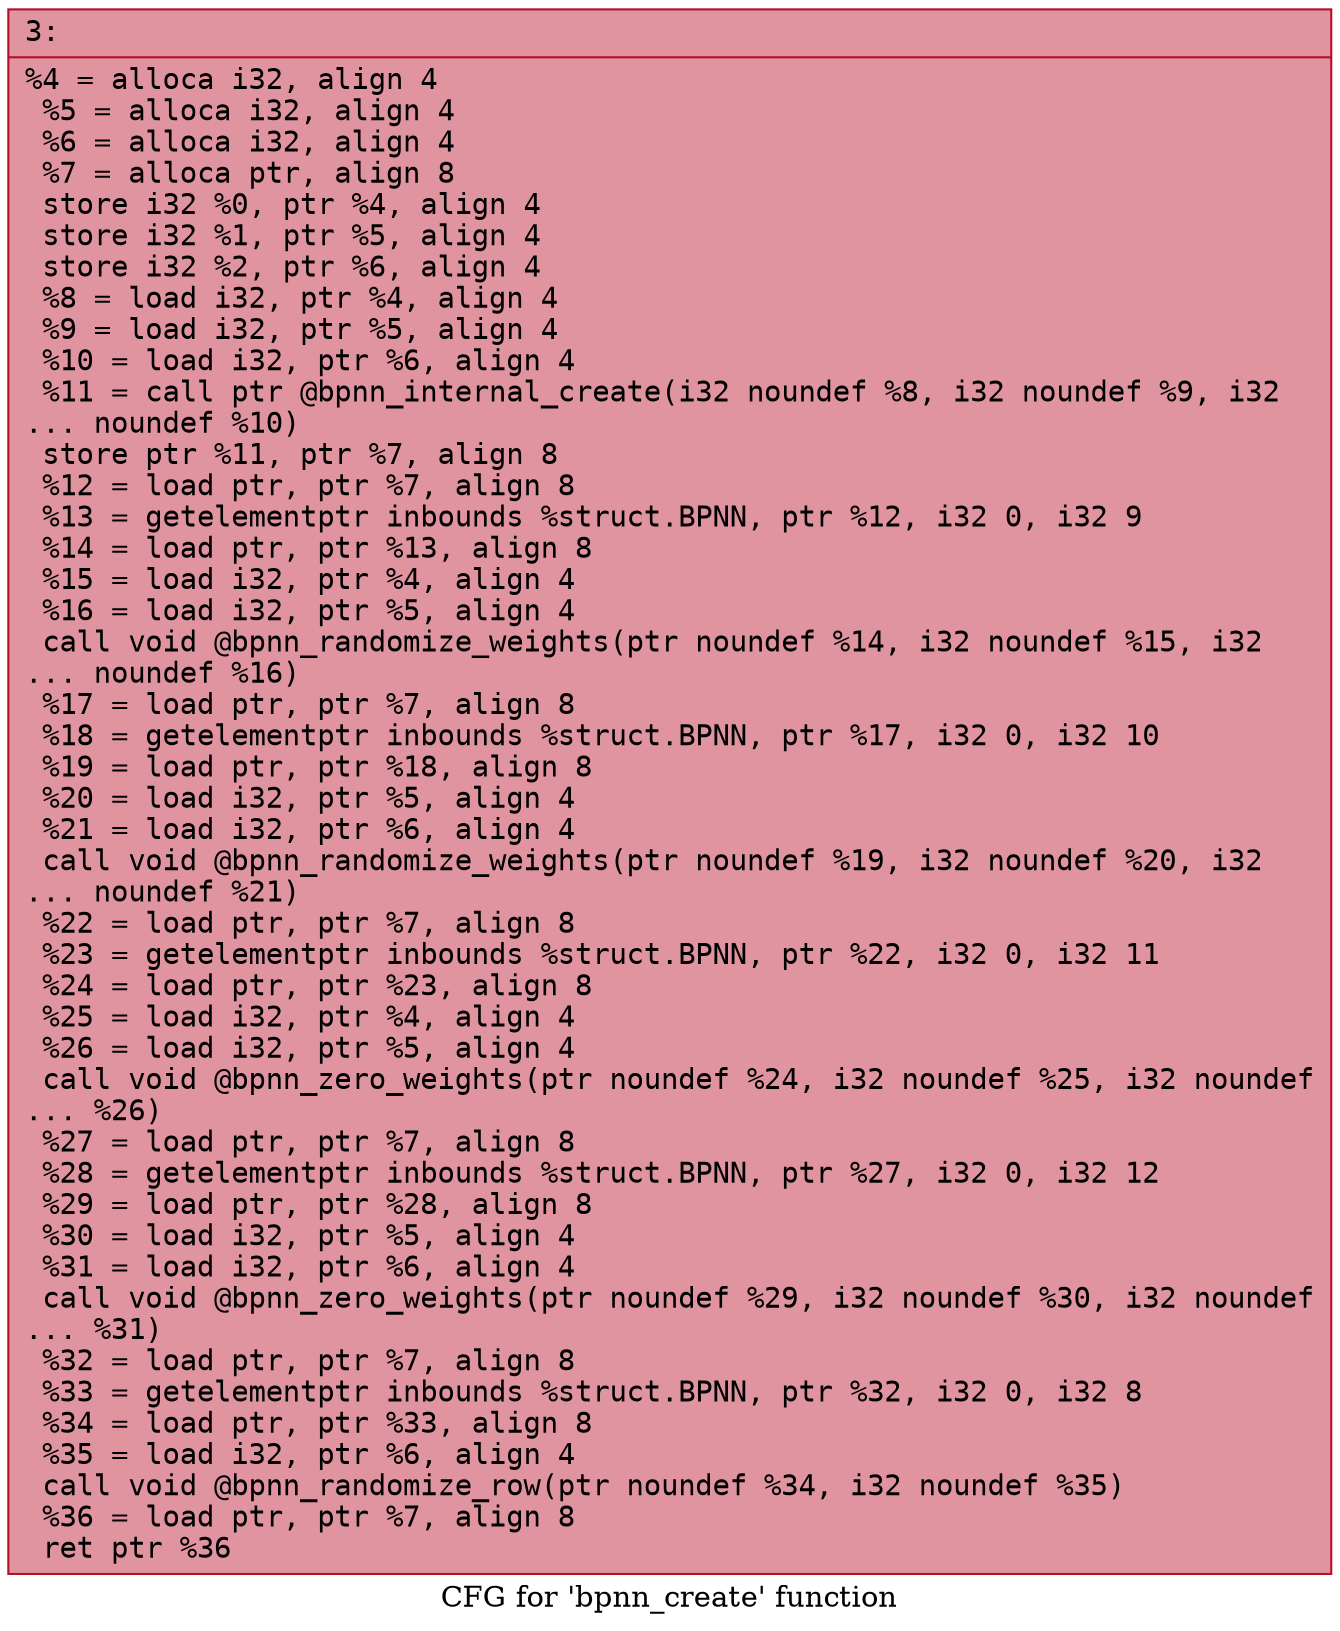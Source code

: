 digraph "CFG for 'bpnn_create' function" {
	label="CFG for 'bpnn_create' function";

	Node0x6000032def80 [shape=record,color="#b70d28ff", style=filled, fillcolor="#b70d2870" fontname="Courier",label="{3:\l|  %4 = alloca i32, align 4\l  %5 = alloca i32, align 4\l  %6 = alloca i32, align 4\l  %7 = alloca ptr, align 8\l  store i32 %0, ptr %4, align 4\l  store i32 %1, ptr %5, align 4\l  store i32 %2, ptr %6, align 4\l  %8 = load i32, ptr %4, align 4\l  %9 = load i32, ptr %5, align 4\l  %10 = load i32, ptr %6, align 4\l  %11 = call ptr @bpnn_internal_create(i32 noundef %8, i32 noundef %9, i32\l... noundef %10)\l  store ptr %11, ptr %7, align 8\l  %12 = load ptr, ptr %7, align 8\l  %13 = getelementptr inbounds %struct.BPNN, ptr %12, i32 0, i32 9\l  %14 = load ptr, ptr %13, align 8\l  %15 = load i32, ptr %4, align 4\l  %16 = load i32, ptr %5, align 4\l  call void @bpnn_randomize_weights(ptr noundef %14, i32 noundef %15, i32\l... noundef %16)\l  %17 = load ptr, ptr %7, align 8\l  %18 = getelementptr inbounds %struct.BPNN, ptr %17, i32 0, i32 10\l  %19 = load ptr, ptr %18, align 8\l  %20 = load i32, ptr %5, align 4\l  %21 = load i32, ptr %6, align 4\l  call void @bpnn_randomize_weights(ptr noundef %19, i32 noundef %20, i32\l... noundef %21)\l  %22 = load ptr, ptr %7, align 8\l  %23 = getelementptr inbounds %struct.BPNN, ptr %22, i32 0, i32 11\l  %24 = load ptr, ptr %23, align 8\l  %25 = load i32, ptr %4, align 4\l  %26 = load i32, ptr %5, align 4\l  call void @bpnn_zero_weights(ptr noundef %24, i32 noundef %25, i32 noundef\l... %26)\l  %27 = load ptr, ptr %7, align 8\l  %28 = getelementptr inbounds %struct.BPNN, ptr %27, i32 0, i32 12\l  %29 = load ptr, ptr %28, align 8\l  %30 = load i32, ptr %5, align 4\l  %31 = load i32, ptr %6, align 4\l  call void @bpnn_zero_weights(ptr noundef %29, i32 noundef %30, i32 noundef\l... %31)\l  %32 = load ptr, ptr %7, align 8\l  %33 = getelementptr inbounds %struct.BPNN, ptr %32, i32 0, i32 8\l  %34 = load ptr, ptr %33, align 8\l  %35 = load i32, ptr %6, align 4\l  call void @bpnn_randomize_row(ptr noundef %34, i32 noundef %35)\l  %36 = load ptr, ptr %7, align 8\l  ret ptr %36\l}"];
}
